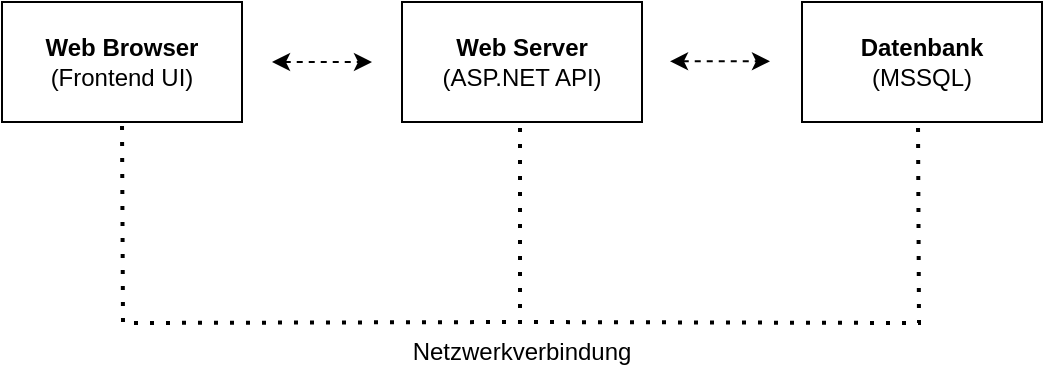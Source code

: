 <mxfile version="22.1.1" type="device">
  <diagram name="Seite-1" id="rpfmd2Ks3ffDalcANGvh">
    <mxGraphModel dx="1166" dy="614" grid="1" gridSize="10" guides="1" tooltips="1" connect="1" arrows="1" fold="1" page="1" pageScale="1" pageWidth="827" pageHeight="1169" math="0" shadow="0">
      <root>
        <mxCell id="0" />
        <mxCell id="1" parent="0" />
        <mxCell id="oKd342DAjf-iO3vQOo4u-2" value="&lt;b&gt;Web Browser&lt;br&gt;&lt;/b&gt;(Frontend UI)" style="rounded=0;whiteSpace=wrap;html=1;" vertex="1" parent="1">
          <mxGeometry x="153" y="110" width="120" height="60" as="geometry" />
        </mxCell>
        <mxCell id="oKd342DAjf-iO3vQOo4u-3" value="&lt;b&gt;Web Server&lt;br&gt;&lt;/b&gt;(ASP.NET API)" style="rounded=0;whiteSpace=wrap;html=1;" vertex="1" parent="1">
          <mxGeometry x="353" y="110" width="120" height="60" as="geometry" />
        </mxCell>
        <mxCell id="oKd342DAjf-iO3vQOo4u-4" value="&lt;b&gt;Datenbank&lt;br&gt;&lt;/b&gt;(MSSQL)" style="rounded=0;whiteSpace=wrap;html=1;" vertex="1" parent="1">
          <mxGeometry x="553" y="110" width="120" height="60" as="geometry" />
        </mxCell>
        <mxCell id="oKd342DAjf-iO3vQOo4u-6" value="" style="endArrow=none;dashed=1;html=1;dashPattern=1 3;strokeWidth=2;rounded=0;entryX=0.5;entryY=1;entryDx=0;entryDy=0;edgeStyle=orthogonalEdgeStyle;" edge="1" parent="1">
          <mxGeometry width="50" height="50" relative="1" as="geometry">
            <mxPoint x="413" y="270" as="sourcePoint" />
            <mxPoint x="213" y="170" as="targetPoint" />
          </mxGeometry>
        </mxCell>
        <mxCell id="oKd342DAjf-iO3vQOo4u-7" value="" style="endArrow=none;dashed=1;html=1;dashPattern=1 3;strokeWidth=2;rounded=0;entryX=0.5;entryY=1;entryDx=0;entryDy=0;edgeStyle=orthogonalEdgeStyle;" edge="1" parent="1">
          <mxGeometry width="50" height="50" relative="1" as="geometry">
            <mxPoint x="411" y="270" as="sourcePoint" />
            <mxPoint x="611" y="170" as="targetPoint" />
          </mxGeometry>
        </mxCell>
        <mxCell id="oKd342DAjf-iO3vQOo4u-8" value="" style="endArrow=none;dashed=1;html=1;dashPattern=1 3;strokeWidth=2;rounded=0;entryX=0.5;entryY=1;entryDx=0;entryDy=0;edgeStyle=orthogonalEdgeStyle;" edge="1" parent="1">
          <mxGeometry width="50" height="50" relative="1" as="geometry">
            <mxPoint x="412" y="271" as="sourcePoint" />
            <mxPoint x="412" y="171" as="targetPoint" />
          </mxGeometry>
        </mxCell>
        <mxCell id="oKd342DAjf-iO3vQOo4u-9" value="Netzwerkverbindung" style="text;html=1;strokeColor=none;fillColor=none;align=center;verticalAlign=middle;whiteSpace=wrap;rounded=0;" vertex="1" parent="1">
          <mxGeometry x="383" y="270" width="60" height="30" as="geometry" />
        </mxCell>
        <mxCell id="oKd342DAjf-iO3vQOo4u-10" value="" style="endArrow=classic;startArrow=classic;html=1;rounded=0;dashed=1;" edge="1" parent="1">
          <mxGeometry width="50" height="50" relative="1" as="geometry">
            <mxPoint x="288" y="140" as="sourcePoint" />
            <mxPoint x="338" y="140" as="targetPoint" />
          </mxGeometry>
        </mxCell>
        <mxCell id="oKd342DAjf-iO3vQOo4u-11" value="" style="endArrow=classic;startArrow=classic;html=1;rounded=0;dashed=1;" edge="1" parent="1">
          <mxGeometry width="50" height="50" relative="1" as="geometry">
            <mxPoint x="487" y="139.66" as="sourcePoint" />
            <mxPoint x="537" y="139.66" as="targetPoint" />
          </mxGeometry>
        </mxCell>
      </root>
    </mxGraphModel>
  </diagram>
</mxfile>
